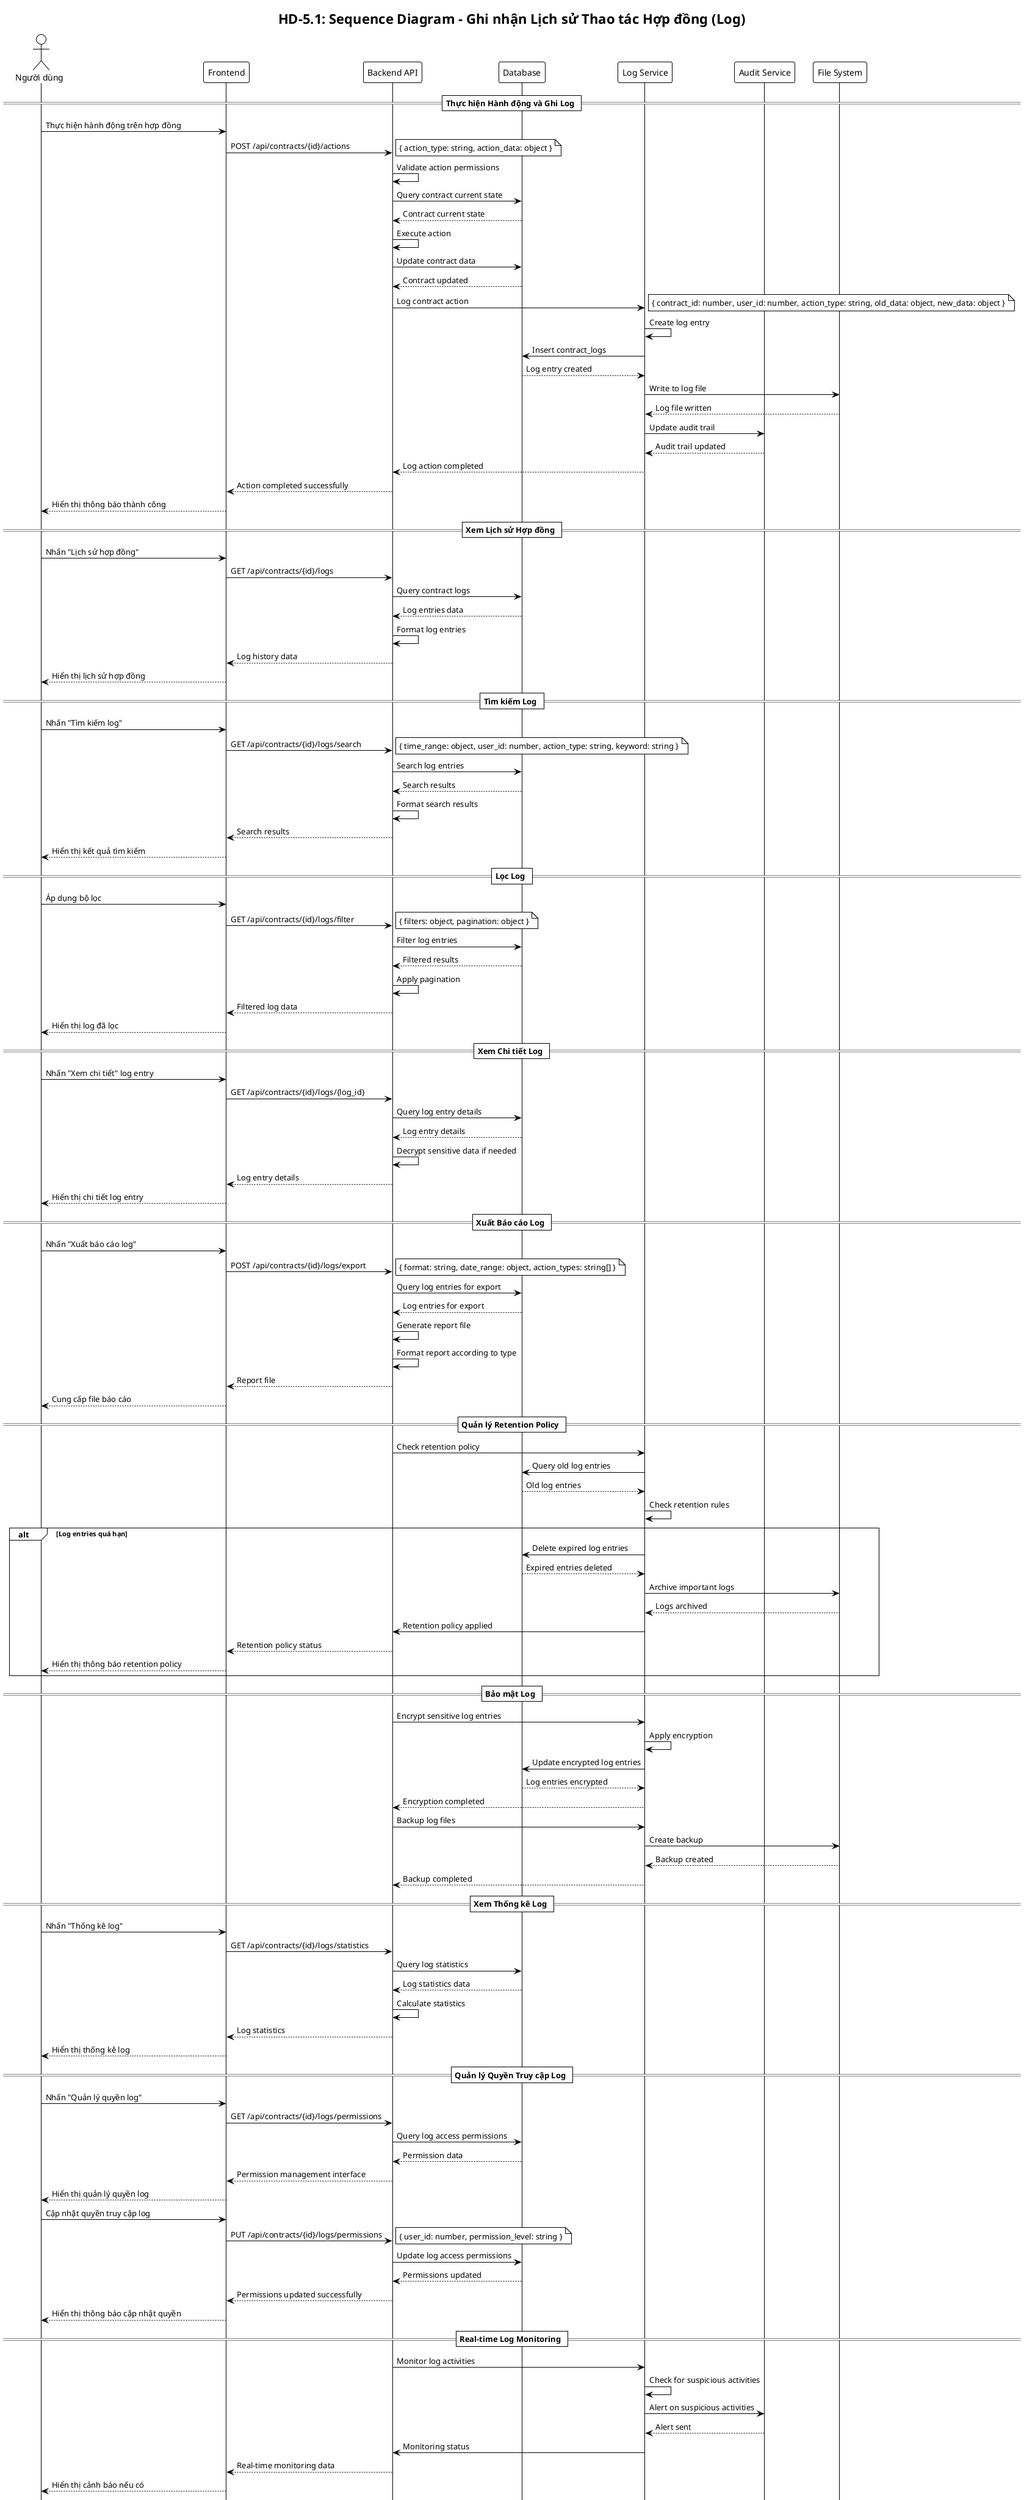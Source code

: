 @startuml HD-5.1 Sequence Diagram
!theme plain
skinparam sequenceFontSize 12

title HD-5.1: Sequence Diagram - Ghi nhận Lịch sử Thao tác Hợp đồng (Log)

actor "Người dùng" as U
participant "Frontend" as F
participant "Backend API" as B
participant "Database" as D
participant "Log Service" as LS
participant "Audit Service" as AS
participant "File System" as FS

== Thực hiện Hành động và Ghi Log ==

U -> F: Thực hiện hành động trên hợp đồng
F -> B: POST /api/contracts/{id}/actions
note right: { action_type: string, action_data: object }

B -> B: Validate action permissions
B -> D: Query contract current state
D --> B: Contract current state
B -> B: Execute action
B -> D: Update contract data
D --> B: Contract updated

B -> LS: Log contract action
note right: { contract_id: number, user_id: number, action_type: string, old_data: object, new_data: object }

LS -> LS: Create log entry
LS -> D: Insert contract_logs
D --> LS: Log entry created
LS -> FS: Write to log file
FS --> LS: Log file written
LS -> AS: Update audit trail
AS --> LS: Audit trail updated
LS --> B: Log action completed
B --> F: Action completed successfully
F --> U: Hiển thị thông báo thành công

== Xem Lịch sử Hợp đồng ==

U -> F: Nhấn "Lịch sử hợp đồng"
F -> B: GET /api/contracts/{id}/logs
B -> D: Query contract logs
D --> B: Log entries data
B -> B: Format log entries
B --> F: Log history data
F --> U: Hiển thị lịch sử hợp đồng

== Tìm kiếm Log ==

U -> F: Nhấn "Tìm kiếm log"
F -> B: GET /api/contracts/{id}/logs/search
note right: { time_range: object, user_id: number, action_type: string, keyword: string }

B -> D: Search log entries
D --> B: Search results
B -> B: Format search results
B --> F: Search results
F --> U: Hiển thị kết quả tìm kiếm

== Lọc Log ==

U -> F: Áp dụng bộ lọc
F -> B: GET /api/contracts/{id}/logs/filter
note right: { filters: object, pagination: object }

B -> D: Filter log entries
D --> B: Filtered results
B -> B: Apply pagination
B --> F: Filtered log data
F --> U: Hiển thị log đã lọc

== Xem Chi tiết Log ==

U -> F: Nhấn "Xem chi tiết" log entry
F -> B: GET /api/contracts/{id}/logs/{log_id}
B -> D: Query log entry details
D --> B: Log entry details
B -> B: Decrypt sensitive data if needed
B --> F: Log entry details
F --> U: Hiển thị chi tiết log entry

== Xuất Báo cáo Log ==

U -> F: Nhấn "Xuất báo cáo log"
F -> B: POST /api/contracts/{id}/logs/export
note right: { format: string, date_range: object, action_types: string[] }

B -> D: Query log entries for export
D --> B: Log entries for export
B -> B: Generate report file
B -> B: Format report according to type
B --> F: Report file
F --> U: Cung cấp file báo cáo

== Quản lý Retention Policy ==

B -> LS: Check retention policy
LS -> D: Query old log entries
D --> LS: Old log entries
LS -> LS: Check retention rules

alt Log entries quá hạn
    LS -> D: Delete expired log entries
    D --> LS: Expired entries deleted
    LS -> FS: Archive important logs
    FS --> LS: Logs archived
    LS -> B: Retention policy applied
    B --> F: Retention policy status
    F --> U: Hiển thị thông báo retention policy
end

== Bảo mật Log ==

B -> LS: Encrypt sensitive log entries
LS -> LS: Apply encryption
LS -> D: Update encrypted log entries
D --> LS: Log entries encrypted
LS --> B: Encryption completed

B -> LS: Backup log files
LS -> FS: Create backup
FS --> LS: Backup created
LS --> B: Backup completed

== Xem Thống kê Log ==

U -> F: Nhấn "Thống kê log"
F -> B: GET /api/contracts/{id}/logs/statistics
B -> D: Query log statistics
D --> B: Log statistics data
B -> B: Calculate statistics
B --> F: Log statistics
F --> U: Hiển thị thống kê log

== Quản lý Quyền Truy cập Log ==

U -> F: Nhấn "Quản lý quyền log"
F -> B: GET /api/contracts/{id}/logs/permissions
B -> D: Query log access permissions
D --> B: Permission data
B --> F: Permission management interface
F --> U: Hiển thị quản lý quyền log

U -> F: Cập nhật quyền truy cập log
F -> B: PUT /api/contracts/{id}/logs/permissions
note right: { user_id: number, permission_level: string }

B -> D: Update log access permissions
D --> B: Permissions updated
B --> F: Permissions updated successfully
F --> U: Hiển thị thông báo cập nhật quyền

== Real-time Log Monitoring ==

B -> LS: Monitor log activities
LS -> LS: Check for suspicious activities
LS -> AS: Alert on suspicious activities
AS --> LS: Alert sent
LS -> B: Monitoring status
B --> F: Real-time monitoring data
F --> U: Hiển thị cảnh báo nếu có

== Xử lý Lỗi ==

alt Không có quyền xem log
    B --> F: 403 Forbidden
    F --> U: Hiển thị thông báo "Không có quyền xem log"
else Log entry không tồn tại
    B --> F: 404 Not Found
    F --> U: Hiển thị thông báo "Log entry không tồn tại"
else Lỗi database
    B --> F: 500 Internal Server Error
    F --> U: Hiển thị thông báo lỗi database
else Lỗi encryption
    B --> F: 500 Internal Server Error
    F --> U: Hiển thị thông báo lỗi mã hóa
end

@enduml
